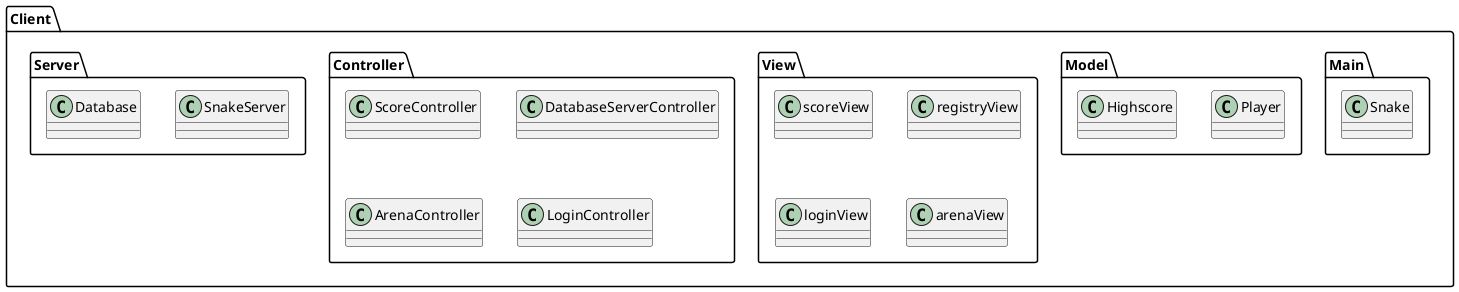@startuml
'https://plantuml.com/class-diagram
'- Indicates private
'+ Indicates public
'# Indicates protected

package Client {
    package Main {
        class Snake {}
    }

    package Model {
        class Player{
        }

        class Highscore{

        }
    }

    package View {
        class scoreView{}

        class registryView{}

        class loginView{}

        class arenaView{}
    }

    package Controller {
        class ScoreController {}

        class DatabaseServerController {

        }

        class ArenaController {

        }

        class LoginController {

        }
    }
    'connections


package Server {
    class SnakeServer
    class Database {}
    'connections

}

'connections

@enduml